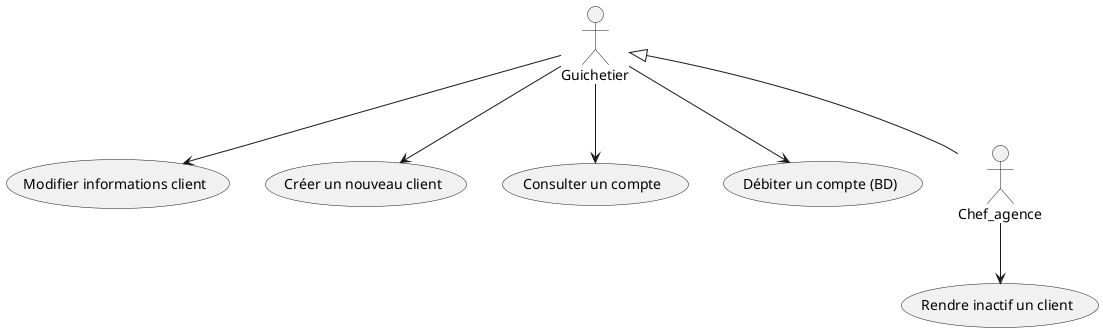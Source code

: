 @startuml issue1

usecase a as "Modifier informations client"
usecase b as "Créer un nouveau client"
usecase c as "Consulter un compte"
usecase d as "Débiter un compte (BD)"
usecase e as "Rendre inactif un client"

actor Guichetier 
actor Chef_agence 

Guichetier <|-- Chef_agence

Guichetier --> a
Guichetier --> b
Guichetier --> c
Guichetier --> d
Chef_agence --> e

@enduml
